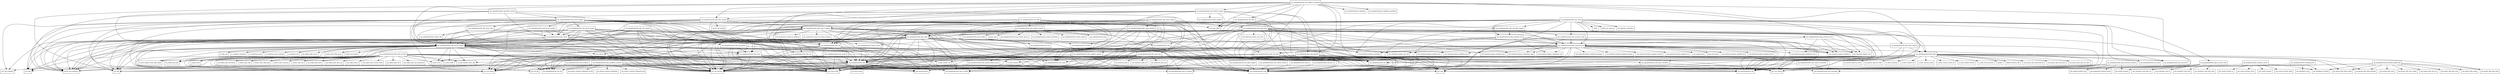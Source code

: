 digraph spring_web_5_1_1_RELEASE_package_dependencies {
  node [shape = box, fontsize=10.0];
  org_springframework_http -> java_lang;
  org_springframework_http -> java_lang_invoke;
  org_springframework_http -> java_nio_charset;
  org_springframework_http -> java_nio_file;
  org_springframework_http -> java_time;
  org_springframework_http -> java_time_format;
  org_springframework_http -> java_time_temporal;
  org_springframework_http -> java_util;
  org_springframework_http -> java_util_function;
  org_springframework_http -> java_util_stream;
  org_springframework_http -> org_reactivestreams;
  org_springframework_http -> org_springframework_core_io_buffer;
  org_springframework_http -> org_springframework_core_io_support;
  org_springframework_http -> org_springframework_core_log;
  org_springframework_http -> org_springframework_lang;
  org_springframework_http -> org_springframework_util;
  org_springframework_http -> reactor_core_publisher;
  org_springframework_http_client -> io_netty_bootstrap;
  org_springframework_http_client -> io_netty_buffer;
  org_springframework_http_client -> io_netty_channel;
  org_springframework_http_client -> io_netty_channel_nio;
  org_springframework_http_client -> io_netty_channel_socket;
  org_springframework_http_client -> io_netty_channel_socket_nio;
  org_springframework_http_client -> io_netty_handler_codec_http;
  org_springframework_http_client -> io_netty_handler_ssl;
  org_springframework_http_client -> io_netty_handler_timeout;
  org_springframework_http_client -> io_netty_util_concurrent;
  org_springframework_http_client -> java_lang;
  org_springframework_http_client -> java_lang_invoke;
  org_springframework_http_client -> java_util_function;
  org_springframework_http_client -> okhttp3;
  org_springframework_http_client -> okhttp3_internal_http;
  org_springframework_http_client -> org_apache_http_client_config;
  org_springframework_http_client -> org_apache_http_client_methods;
  org_springframework_http_client -> org_apache_http_client_protocol;
  org_springframework_http_client -> org_apache_http_concurrent;
  org_springframework_http_client -> org_apache_http_impl_client;
  org_springframework_http_client -> org_apache_http_impl_nio_client;
  org_springframework_http_client -> org_apache_http_nio_client;
  org_springframework_http_client -> org_apache_http_nio_entity;
  org_springframework_http_client -> org_reactivestreams;
  org_springframework_http_client -> org_springframework_core;
  org_springframework_http_client -> org_springframework_core_task;
  org_springframework_http_client -> org_springframework_http;
  org_springframework_http_client -> org_springframework_lang;
  org_springframework_http_client -> org_springframework_util;
  org_springframework_http_client -> org_springframework_util_concurrent;
  org_springframework_http_client_reactive -> io_netty_buffer;
  org_springframework_http_client_reactive -> io_netty_handler_codec_http;
  org_springframework_http_client_reactive -> io_netty_handler_codec_http_cookie;
  org_springframework_http_client_reactive -> java_lang_invoke;
  org_springframework_http_client_reactive -> java_nio_file;
  org_springframework_http_client_reactive -> java_util_function;
  org_springframework_http_client_reactive -> java_util_stream;
  org_springframework_http_client_reactive -> org_eclipse_jetty_client;
  org_springframework_http_client_reactive -> org_eclipse_jetty_client_api;
  org_springframework_http_client_reactive -> org_eclipse_jetty_http;
  org_springframework_http_client_reactive -> org_eclipse_jetty_io;
  org_springframework_http_client_reactive -> org_eclipse_jetty_reactive_client;
  org_springframework_http_client_reactive -> org_eclipse_jetty_util;
  org_springframework_http_client_reactive -> org_eclipse_jetty_util_component;
  org_springframework_http_client_reactive -> org_eclipse_jetty_util_thread;
  org_springframework_http_client_reactive -> org_reactivestreams;
  org_springframework_http_client_reactive -> org_springframework_core_io_buffer;
  org_springframework_http_client_reactive -> org_springframework_http;
  org_springframework_http_client_reactive -> org_springframework_lang;
  org_springframework_http_client_reactive -> reactor_core;
  org_springframework_http_client_reactive -> reactor_core_publisher;
  org_springframework_http_client_reactive -> reactor_netty;
  org_springframework_http_client_reactive -> reactor_netty_http;
  org_springframework_http_client_reactive -> reactor_netty_http_client;
  org_springframework_http_client_reactive -> reactor_netty_resources;
  org_springframework_http_client_reactive -> reactor_netty_tcp;
  org_springframework_http_client_support -> java_nio_charset;
  org_springframework_http_client_support -> org_springframework_http;
  org_springframework_http_client_support -> org_springframework_http_client;
  org_springframework_http_client_support -> org_springframework_lang;
  org_springframework_http_client_support -> org_springframework_util;
  org_springframework_http_codec -> java_lang_invoke;
  org_springframework_http_codec -> java_nio_charset;
  org_springframework_http_codec -> java_time;
  org_springframework_http_codec -> java_util;
  org_springframework_http_codec -> java_util_function;
  org_springframework_http_codec -> java_util_stream;
  org_springframework_http_codec -> org_reactivestreams;
  org_springframework_http_codec -> org_springframework_core;
  org_springframework_http_codec -> org_springframework_core_codec;
  org_springframework_http_codec -> org_springframework_core_io_buffer;
  org_springframework_http_codec -> org_springframework_core_io_support;
  org_springframework_http_codec -> org_springframework_core_log;
  org_springframework_http_codec -> org_springframework_http;
  org_springframework_http_codec -> org_springframework_http_server_reactive;
  org_springframework_http_codec -> org_springframework_lang;
  org_springframework_http_codec -> org_springframework_util;
  org_springframework_http_codec -> reactor_core_publisher;
  org_springframework_http_codec_json -> com_fasterxml_jackson_annotation;
  org_springframework_http_codec_json -> com_fasterxml_jackson_core;
  org_springframework_http_codec_json -> com_fasterxml_jackson_core_async;
  org_springframework_http_codec_json -> com_fasterxml_jackson_core_util;
  org_springframework_http_codec_json -> com_fasterxml_jackson_databind;
  org_springframework_http_codec_json -> com_fasterxml_jackson_databind_exc;
  org_springframework_http_codec_json -> com_fasterxml_jackson_databind_type;
  org_springframework_http_codec_json -> com_fasterxml_jackson_databind_util;
  org_springframework_http_codec_json -> com_fasterxml_jackson_dataformat_smile;
  org_springframework_http_codec_json -> java_lang_invoke;
  org_springframework_http_codec_json -> java_nio_charset;
  org_springframework_http_codec_json -> java_util_function;
  org_springframework_http_codec_json -> java_util_stream;
  org_springframework_http_codec_json -> org_reactivestreams;
  org_springframework_http_codec_json -> org_springframework_core;
  org_springframework_http_codec_json -> org_springframework_core_codec;
  org_springframework_http_codec_json -> org_springframework_core_io_buffer;
  org_springframework_http_codec_json -> org_springframework_core_log;
  org_springframework_http_codec_json -> org_springframework_http;
  org_springframework_http_codec_json -> org_springframework_http_codec;
  org_springframework_http_codec_json -> org_springframework_http_converter_json;
  org_springframework_http_codec_json -> org_springframework_http_server_reactive;
  org_springframework_http_codec_json -> org_springframework_lang;
  org_springframework_http_codec_json -> org_springframework_util;
  org_springframework_http_codec_json -> reactor_core_publisher;
  org_springframework_http_codec_multipart -> java_lang_invoke;
  org_springframework_http_codec_multipart -> java_nio_charset;
  org_springframework_http_codec_multipart -> java_nio_file;
  org_springframework_http_codec_multipart -> java_util;
  org_springframework_http_codec_multipart -> java_util_function;
  org_springframework_http_codec_multipart -> java_util_stream;
  org_springframework_http_codec_multipart -> org_reactivestreams;
  org_springframework_http_codec_multipart -> org_springframework_core;
  org_springframework_http_codec_multipart -> org_springframework_core_codec;
  org_springframework_http_codec_multipart -> org_springframework_core_io_buffer;
  org_springframework_http_codec_multipart -> org_springframework_core_log;
  org_springframework_http_codec_multipart -> org_springframework_http;
  org_springframework_http_codec_multipart -> org_springframework_http_client;
  org_springframework_http_codec_multipart -> org_springframework_http_codec;
  org_springframework_http_codec_multipart -> org_springframework_lang;
  org_springframework_http_codec_multipart -> org_springframework_util;
  org_springframework_http_codec_multipart -> org_synchronoss_cloud_nio_multipart;
  org_springframework_http_codec_multipart -> org_synchronoss_cloud_nio_stream_storage;
  org_springframework_http_codec_multipart -> reactor_core;
  org_springframework_http_codec_multipart -> reactor_core_publisher;
  org_springframework_http_codec_protobuf -> com_google_protobuf;
  org_springframework_http_codec_protobuf -> java_lang_invoke;
  org_springframework_http_codec_protobuf -> java_util_function;
  org_springframework_http_codec_protobuf -> java_util_stream;
  org_springframework_http_codec_protobuf -> org_reactivestreams;
  org_springframework_http_codec_protobuf -> org_springframework_core;
  org_springframework_http_codec_protobuf -> org_springframework_core_codec;
  org_springframework_http_codec_protobuf -> org_springframework_core_io_buffer;
  org_springframework_http_codec_protobuf -> org_springframework_http;
  org_springframework_http_codec_protobuf -> org_springframework_http_codec;
  org_springframework_http_codec_protobuf -> org_springframework_lang;
  org_springframework_http_codec_protobuf -> org_springframework_util;
  org_springframework_http_codec_protobuf -> reactor_core_publisher;
  org_springframework_http_codec_support -> java_lang_invoke;
  org_springframework_http_codec_support -> java_util_function;
  org_springframework_http_codec_support -> org_springframework_core;
  org_springframework_http_codec_support -> org_springframework_core_codec;
  org_springframework_http_codec_support -> org_springframework_http_codec;
  org_springframework_http_codec_support -> org_springframework_http_codec_json;
  org_springframework_http_codec_support -> org_springframework_http_codec_multipart;
  org_springframework_http_codec_support -> org_springframework_http_codec_protobuf;
  org_springframework_http_codec_support -> org_springframework_http_codec_xml;
  org_springframework_http_codec_support -> org_springframework_lang;
  org_springframework_http_codec_xml -> com_fasterxml_aalto;
  org_springframework_http_codec_xml -> com_fasterxml_aalto_evt;
  org_springframework_http_codec_xml -> com_fasterxml_aalto_stax;
  org_springframework_http_codec_xml -> java_lang_invoke;
  org_springframework_http_codec_xml -> java_nio_charset;
  org_springframework_http_codec_xml -> java_util_function;
  org_springframework_http_codec_xml -> org_reactivestreams;
  org_springframework_http_codec_xml -> org_springframework_core;
  org_springframework_http_codec_xml -> org_springframework_core_codec;
  org_springframework_http_codec_xml -> org_springframework_core_io_buffer;
  org_springframework_http_codec_xml -> org_springframework_core_log;
  org_springframework_http_codec_xml -> org_springframework_lang;
  org_springframework_http_codec_xml -> org_springframework_util;
  org_springframework_http_codec_xml -> reactor_core_publisher;
  org_springframework_http_converter -> java_lang_invoke;
  org_springframework_http_converter -> java_nio_charset;
  org_springframework_http_converter -> java_util;
  org_springframework_http_converter -> java_util_function;
  org_springframework_http_converter -> org_springframework_core_io_support;
  org_springframework_http_converter -> org_springframework_http;
  org_springframework_http_converter -> org_springframework_lang;
  org_springframework_http_converter -> org_springframework_util;
  org_springframework_http_converter_cbor -> com_fasterxml_jackson_core;
  org_springframework_http_converter_cbor -> com_fasterxml_jackson_databind;
  org_springframework_http_converter_cbor -> com_fasterxml_jackson_dataformat_cbor;
  org_springframework_http_converter_cbor -> org_springframework_http_converter_json;
  org_springframework_http_converter_cbor -> org_springframework_lang;
  org_springframework_http_converter_feed -> com_rometools_rome_feed;
  org_springframework_http_converter_feed -> com_rometools_rome_feed_atom;
  org_springframework_http_converter_feed -> com_rometools_rome_feed_rss;
  org_springframework_http_converter_feed -> com_rometools_rome_io;
  org_springframework_http_converter_feed -> java_nio_charset;
  org_springframework_http_converter_feed -> org_springframework_lang;
  org_springframework_http_converter_json -> com_fasterxml_jackson_annotation;
  org_springframework_http_converter_json -> com_fasterxml_jackson_core;
  org_springframework_http_converter_json -> com_fasterxml_jackson_core_util;
  org_springframework_http_converter_json -> com_fasterxml_jackson_databind;
  org_springframework_http_converter_json -> com_fasterxml_jackson_databind_cfg;
  org_springframework_http_converter_json -> com_fasterxml_jackson_databind_deser;
  org_springframework_http_converter_json -> com_fasterxml_jackson_databind_exc;
  org_springframework_http_converter_json -> com_fasterxml_jackson_databind_introspect;
  org_springframework_http_converter_json -> com_fasterxml_jackson_databind_jsontype;
  org_springframework_http_converter_json -> com_fasterxml_jackson_databind_module;
  org_springframework_http_converter_json -> com_fasterxml_jackson_databind_ser;
  org_springframework_http_converter_json -> com_fasterxml_jackson_databind_type;
  org_springframework_http_converter_json -> com_fasterxml_jackson_databind_util;
  org_springframework_http_converter_json -> com_fasterxml_jackson_dataformat_cbor;
  org_springframework_http_converter_json -> com_fasterxml_jackson_dataformat_smile;
  org_springframework_http_converter_json -> com_fasterxml_jackson_dataformat_xml;
  org_springframework_http_converter_json -> com_google_gson;
  org_springframework_http_converter_json -> java_lang_invoke;
  org_springframework_http_converter_json -> java_nio_charset;
  org_springframework_http_converter_json -> java_util_function;
  org_springframework_http_converter_json -> javax_json_bind;
  org_springframework_http_converter_json -> org_springframework_core;
  org_springframework_http_converter_json -> org_springframework_http;
  org_springframework_http_converter_json -> org_springframework_http_converter;
  org_springframework_http_converter_json -> org_springframework_lang;
  org_springframework_http_converter_json -> org_springframework_util;
  org_springframework_http_converter_protobuf -> com_google_protobuf;
  org_springframework_http_converter_protobuf -> com_google_protobuf_util;
  org_springframework_http_converter_protobuf -> com_googlecode_protobuf_format;
  org_springframework_http_converter_protobuf -> java_nio_charset;
  org_springframework_http_converter_protobuf -> org_springframework_lang;
  org_springframework_http_converter_protobuf -> org_springframework_util;
  org_springframework_http_converter_smile -> com_fasterxml_jackson_core;
  org_springframework_http_converter_smile -> com_fasterxml_jackson_databind;
  org_springframework_http_converter_smile -> com_fasterxml_jackson_dataformat_smile;
  org_springframework_http_converter_smile -> org_springframework_http_converter_json;
  org_springframework_http_converter_smile -> org_springframework_lang;
  org_springframework_http_converter_support -> org_springframework_http_converter_json;
  org_springframework_http_converter_support -> org_springframework_http_converter_smile;
  org_springframework_http_converter_support -> org_springframework_http_converter_xml;
  org_springframework_http_converter_support -> org_springframework_lang;
  org_springframework_http_converter_xml -> com_fasterxml_jackson_databind;
  org_springframework_http_converter_xml -> com_fasterxml_jackson_dataformat_xml;
  org_springframework_http_converter_xml -> java_lang_invoke;
  org_springframework_http_converter_xml -> org_springframework_http_converter;
  org_springframework_http_converter_xml -> org_springframework_http_converter_json;
  org_springframework_http_converter_xml -> org_springframework_lang;
  org_springframework_http_converter_xml -> org_springframework_util;
  org_springframework_http_server -> java_lang_invoke;
  org_springframework_http_server -> java_nio_charset;
  org_springframework_http_server -> java_util_function;
  org_springframework_http_server -> java_util_stream;
  org_springframework_http_server -> org_springframework_http;
  org_springframework_http_server -> org_springframework_lang;
  org_springframework_http_server_reactive -> io_netty_buffer;
  org_springframework_http_server_reactive -> io_netty_channel;
  org_springframework_http_server_reactive -> io_netty_handler_codec_http;
  org_springframework_http_server_reactive -> io_netty_handler_codec_http_cookie;
  org_springframework_http_server_reactive -> io_netty_handler_ssl;
  org_springframework_http_server_reactive -> io_netty_util;
  org_springframework_http_server_reactive -> io_undertow_connector;
  org_springframework_http_server_reactive -> io_undertow_server;
  org_springframework_http_server_reactive -> io_undertow_server_handlers;
  org_springframework_http_server_reactive -> io_undertow_util;
  org_springframework_http_server_reactive -> java_lang_invoke;
  org_springframework_http_server_reactive -> java_nio_file;
  org_springframework_http_server_reactive -> java_time;
  org_springframework_http_server_reactive -> java_util;
  org_springframework_http_server_reactive -> java_util_function;
  org_springframework_http_server_reactive -> java_util_stream;
  org_springframework_http_server_reactive -> javax_servlet;
  org_springframework_http_server_reactive -> org_eclipse_jetty_http;
  org_springframework_http_server_reactive -> org_eclipse_jetty_server;
  org_springframework_http_server_reactive -> org_reactivestreams;
  org_springframework_http_server_reactive -> org_springframework_core_io_buffer;
  org_springframework_http_server_reactive -> org_springframework_core_log;
  org_springframework_http_server_reactive -> org_springframework_http;
  org_springframework_http_server_reactive -> org_springframework_http_server;
  org_springframework_http_server_reactive -> org_springframework_lang;
  org_springframework_http_server_reactive -> reactor_core;
  org_springframework_http_server_reactive -> reactor_core_publisher;
  org_springframework_http_server_reactive -> reactor_netty;
  org_springframework_http_server_reactive -> reactor_netty_http_server;
  org_springframework_http_server_reactive -> reactor_util_context;
  org_springframework_remoting_caucho -> com_caucho_hessian;
  org_springframework_remoting_caucho -> com_caucho_hessian_client;
  org_springframework_remoting_caucho -> com_caucho_hessian_io;
  org_springframework_remoting_caucho -> com_caucho_hessian_server;
  org_springframework_remoting_caucho -> org_aopalliance_intercept;
  org_springframework_remoting_caucho -> org_springframework_lang;
  org_springframework_remoting_httpinvoker -> java_lang;
  org_springframework_remoting_httpinvoker -> org_aopalliance_intercept;
  org_springframework_remoting_httpinvoker -> org_apache_http_client_config;
  org_springframework_remoting_httpinvoker -> org_apache_http_client_methods;
  org_springframework_remoting_httpinvoker -> org_apache_http_config;
  org_springframework_remoting_httpinvoker -> org_apache_http_conn;
  org_springframework_remoting_httpinvoker -> org_apache_http_conn_socket;
  org_springframework_remoting_httpinvoker -> org_apache_http_conn_ssl;
  org_springframework_remoting_httpinvoker -> org_apache_http_impl_client;
  org_springframework_remoting_httpinvoker -> org_apache_http_impl_conn;
  org_springframework_remoting_httpinvoker -> org_springframework_lang;
  org_springframework_remoting_jaxws -> org_aopalliance_aop;
  org_springframework_remoting_jaxws -> org_aopalliance_intercept;
  org_springframework_remoting_jaxws -> org_springframework_lang;
  org_springframework_web -> java_lang;
  org_springframework_web -> org_springframework_lang;
  org_springframework_web_accept -> java_lang;
  org_springframework_web_accept -> java_lang_invoke;
  org_springframework_web_accept -> java_util;
  org_springframework_web_accept -> java_util_function;
  org_springframework_web_accept -> org_springframework_http;
  org_springframework_web_accept -> org_springframework_lang;
  org_springframework_web_bind -> java_lang_invoke;
  org_springframework_web_bind -> java_lang_reflect;
  org_springframework_web_bind -> java_util_function;
  org_springframework_web_bind -> org_springframework_lang;
  org_springframework_web_bind_annotation -> org_springframework_core_annotation;
  org_springframework_web_bind_annotation -> org_springframework_lang;
  org_springframework_web_bind_support -> java_lang;
  org_springframework_web_bind_support -> java_lang_invoke;
  org_springframework_web_bind_support -> java_lang_reflect;
  org_springframework_web_bind_support -> java_util_function;
  org_springframework_web_bind_support -> java_util_stream;
  org_springframework_web_bind_support -> org_springframework_http_codec_multipart;
  org_springframework_web_bind_support -> org_springframework_http_server_reactive;
  org_springframework_web_bind_support -> org_springframework_lang;
  org_springframework_web_bind_support -> org_springframework_web_server;
  org_springframework_web_bind_support -> reactor_core_publisher;
  org_springframework_web_bind_support -> reactor_util_function;
  org_springframework_web_client -> java_lang;
  org_springframework_web_client -> java_lang_invoke;
  org_springframework_web_client -> java_nio_charset;
  org_springframework_web_client -> java_util_function;
  org_springframework_web_client -> java_util_stream;
  org_springframework_web_client -> kotlin;
  org_springframework_web_client -> kotlin_jvm_internal;
  org_springframework_web_client -> org_jetbrains_annotations;
  org_springframework_web_client -> org_springframework_core;
  org_springframework_web_client -> org_springframework_core_task;
  org_springframework_web_client -> org_springframework_http;
  org_springframework_web_client -> org_springframework_http_client;
  org_springframework_web_client -> org_springframework_http_client_support;
  org_springframework_web_client -> org_springframework_http_converter;
  org_springframework_web_client -> org_springframework_http_converter_cbor;
  org_springframework_web_client -> org_springframework_http_converter_feed;
  org_springframework_web_client -> org_springframework_http_converter_json;
  org_springframework_web_client -> org_springframework_http_converter_smile;
  org_springframework_web_client -> org_springframework_http_converter_support;
  org_springframework_web_client -> org_springframework_http_converter_xml;
  org_springframework_web_client -> org_springframework_lang;
  org_springframework_web_client -> org_springframework_util_concurrent;
  org_springframework_web_client -> org_springframework_web_util;
  org_springframework_web_client_support -> org_springframework_lang;
  org_springframework_web_context -> org_springframework_beans_factory;
  org_springframework_web_context -> org_springframework_context;
  org_springframework_web_context -> org_springframework_core_env;
  org_springframework_web_context -> org_springframework_lang;
  org_springframework_web_context -> org_springframework_web;
  org_springframework_web_context_annotation -> org_springframework_core_annotation;
  org_springframework_web_context_annotation -> org_springframework_lang;
  org_springframework_web_context_request -> org_springframework_lang;
  org_springframework_web_context_request_async -> java_lang;
  org_springframework_web_context_request_async -> java_lang_invoke;
  org_springframework_web_context_request_async -> java_util_function;
  org_springframework_web_context_request_async -> org_springframework_lang;
  org_springframework_web_context_support -> groovy_lang;
  org_springframework_web_context_support -> org_springframework_beans_factory_groovy;
  org_springframework_web_context_support -> org_springframework_context_annotation;
  org_springframework_web_context_support -> org_springframework_context_support;
  org_springframework_web_context_support -> org_springframework_core_env;
  org_springframework_web_context_support -> org_springframework_jndi;
  org_springframework_web_context_support -> org_springframework_lang;
  org_springframework_web_context_support -> org_springframework_web_context;
  org_springframework_web_cors -> java_lang_invoke;
  org_springframework_web_cors -> java_nio_charset;
  org_springframework_web_cors -> java_util_function;
  org_springframework_web_cors -> java_util_stream;
  org_springframework_web_cors -> org_springframework_http;
  org_springframework_web_cors -> org_springframework_lang;
  org_springframework_web_cors_reactive -> java_lang_invoke;
  org_springframework_web_cors_reactive -> java_util;
  org_springframework_web_cors_reactive -> java_util_function;
  org_springframework_web_cors_reactive -> java_util_stream;
  org_springframework_web_cors_reactive -> org_springframework_http_server;
  org_springframework_web_cors_reactive -> org_springframework_http_server_reactive;
  org_springframework_web_cors_reactive -> org_springframework_lang;
  org_springframework_web_cors_reactive -> org_springframework_web_cors;
  org_springframework_web_cors_reactive -> org_springframework_web_server;
  org_springframework_web_cors_reactive -> org_springframework_web_util;
  org_springframework_web_cors_reactive -> org_springframework_web_util_pattern;
  org_springframework_web_cors_reactive -> reactor_core_publisher;
  org_springframework_web_filter -> org_springframework_context;
  org_springframework_web_filter -> org_springframework_core_env;
  org_springframework_web_filter -> org_springframework_http;
  org_springframework_web_filter -> org_springframework_http_converter_support;
  org_springframework_web_filter -> org_springframework_lang;
  org_springframework_web_filter -> org_springframework_web_context_request_async;
  org_springframework_web_filter -> org_springframework_web_context_support;
  org_springframework_web_filter -> org_springframework_web_cors;
  org_springframework_web_filter -> org_springframework_web_util;
  org_springframework_web_filter_reactive -> java_lang_invoke;
  org_springframework_web_filter_reactive -> java_util_function;
  org_springframework_web_filter_reactive -> org_springframework_http_server_reactive;
  org_springframework_web_filter_reactive -> org_springframework_lang;
  org_springframework_web_filter_reactive -> org_springframework_web_server;
  org_springframework_web_filter_reactive -> org_springframework_web_server_adapter;
  org_springframework_web_filter_reactive -> reactor_core_publisher;
  org_springframework_web_jsf -> org_springframework_lang;
  org_springframework_web_jsf_el -> org_springframework_lang;
  org_springframework_web_method -> java_lang;
  org_springframework_web_method -> java_lang_invoke;
  org_springframework_web_method -> java_util_function;
  org_springframework_web_method -> java_util_stream;
  org_springframework_web_method -> org_springframework_core;
  org_springframework_web_method -> org_springframework_core_annotation;
  org_springframework_web_method -> org_springframework_lang;
  org_springframework_web_method -> org_springframework_web_bind_annotation;
  org_springframework_web_method_annotation -> java_lang_invoke;
  org_springframework_web_method_annotation -> java_lang_reflect;
  org_springframework_web_method_annotation -> java_util;
  org_springframework_web_method_annotation -> java_util_function;
  org_springframework_web_method_annotation -> org_springframework_core;
  org_springframework_web_method_annotation -> org_springframework_core_annotation;
  org_springframework_web_method_annotation -> org_springframework_lang;
  org_springframework_web_method_annotation -> org_springframework_util;
  org_springframework_web_method_annotation -> org_springframework_validation;
  org_springframework_web_method_annotation -> org_springframework_validation_annotation;
  org_springframework_web_method_annotation -> org_springframework_web_bind;
  org_springframework_web_method_annotation -> org_springframework_web_bind_annotation;
  org_springframework_web_method_annotation -> org_springframework_web_bind_support;
  org_springframework_web_method_annotation -> org_springframework_web_method;
  org_springframework_web_method_annotation -> org_springframework_web_method_support;
  org_springframework_web_method_annotation -> org_springframework_web_multipart_support;
  org_springframework_web_method_annotation -> org_springframework_web_util;
  org_springframework_web_method_support -> java_lang_invoke;
  org_springframework_web_method_support -> java_lang_reflect;
  org_springframework_web_method_support -> java_util_function;
  org_springframework_web_method_support -> java_util_stream;
  org_springframework_web_method_support -> org_springframework_core;
  org_springframework_web_method_support -> org_springframework_format_support;
  org_springframework_web_method_support -> org_springframework_lang;
  org_springframework_web_method_support -> org_springframework_web_bind_support;
  org_springframework_web_method_support -> org_springframework_web_method;
  org_springframework_web_method_support -> org_springframework_web_util;
  org_springframework_web_multipart -> java_nio_file;
  org_springframework_web_multipart -> org_springframework_lang;
  org_springframework_web_multipart_commons -> java_lang_invoke;
  org_springframework_web_multipart_commons -> java_nio_file;
  org_springframework_web_multipart_commons -> java_util_function;
  org_springframework_web_multipart_commons -> org_apache_commons_fileupload;
  org_springframework_web_multipart_commons -> org_apache_commons_fileupload_disk;
  org_springframework_web_multipart_commons -> org_apache_commons_fileupload_servlet;
  org_springframework_web_multipart_commons -> org_springframework_core_log;
  org_springframework_web_multipart_commons -> org_springframework_lang;
  org_springframework_web_multipart_commons -> org_springframework_util;
  org_springframework_web_multipart_support -> java_nio_file;
  org_springframework_web_multipart_support -> org_springframework_core;
  org_springframework_web_multipart_support -> org_springframework_http;
  org_springframework_web_multipart_support -> org_springframework_lang;
  org_springframework_web_server -> java_lang_invoke;
  org_springframework_web_server -> java_time;
  org_springframework_web_server -> java_util_function;
  org_springframework_web_server -> org_springframework_core;
  org_springframework_web_server -> org_springframework_http_server_reactive;
  org_springframework_web_server -> org_springframework_lang;
  org_springframework_web_server -> reactor_core_publisher;
  org_springframework_web_server_adapter -> java_lang_invoke;
  org_springframework_web_server_adapter -> java_time;
  org_springframework_web_server_adapter -> java_time_temporal;
  org_springframework_web_server_adapter -> java_util;
  org_springframework_web_server_adapter -> java_util_function;
  org_springframework_web_server_adapter -> java_util_stream;
  org_springframework_web_server_adapter -> org_springframework_beans_factory;
  org_springframework_web_server_adapter -> org_springframework_core;
  org_springframework_web_server_adapter -> org_springframework_core_codec;
  org_springframework_web_server_adapter -> org_springframework_core_log;
  org_springframework_web_server_adapter -> org_springframework_http;
  org_springframework_web_server_adapter -> org_springframework_http_codec;
  org_springframework_web_server_adapter -> org_springframework_http_codec_multipart;
  org_springframework_web_server_adapter -> org_springframework_http_server;
  org_springframework_web_server_adapter -> org_springframework_http_server_reactive;
  org_springframework_web_server_adapter -> org_springframework_lang;
  org_springframework_web_server_adapter -> org_springframework_web;
  org_springframework_web_server_adapter -> org_springframework_web_server;
  org_springframework_web_server_adapter -> org_springframework_web_server_handler;
  org_springframework_web_server_adapter -> org_springframework_web_server_i18n;
  org_springframework_web_server_adapter -> org_springframework_web_server_session;
  org_springframework_web_server_adapter -> org_springframework_web_util;
  org_springframework_web_server_adapter -> reactor_core_publisher;
  org_springframework_web_server_handler -> java_lang_invoke;
  org_springframework_web_server_handler -> java_util_function;
  org_springframework_web_server_handler -> org_springframework_http_server_reactive;
  org_springframework_web_server_handler -> org_springframework_lang;
  org_springframework_web_server_handler -> org_springframework_web_server;
  org_springframework_web_server_handler -> reactor_core_publisher;
  org_springframework_web_server_i18n -> org_springframework_context_i18n;
  org_springframework_web_server_i18n -> org_springframework_http_server_reactive;
  org_springframework_web_server_i18n -> org_springframework_lang;
  org_springframework_web_server_i18n -> org_springframework_web_server;
  org_springframework_web_server_session -> java_lang_invoke;
  org_springframework_web_server_session -> java_time;
  org_springframework_web_server_session -> java_time_temporal;
  org_springframework_web_server_session -> java_util_function;
  org_springframework_web_server_session -> java_util_stream;
  org_springframework_web_server_session -> org_reactivestreams;
  org_springframework_web_server_session -> org_springframework_http;
  org_springframework_web_server_session -> org_springframework_http_server;
  org_springframework_web_server_session -> org_springframework_http_server_reactive;
  org_springframework_web_server_session -> org_springframework_lang;
  org_springframework_web_server_session -> org_springframework_util;
  org_springframework_web_server_session -> org_springframework_web_server;
  org_springframework_web_server_session -> reactor_core_publisher;
  org_springframework_web_util -> java_lang_invoke;
  org_springframework_web_util -> java_nio_charset;
  org_springframework_web_util -> java_util_function;
  org_springframework_web_util -> java_util_stream;
  org_springframework_web_util -> javax_servlet;
  org_springframework_web_util -> org_springframework_http;
  org_springframework_web_util -> org_springframework_lang;
  org_springframework_web_util -> org_springframework_util;
  org_springframework_web_util_pattern -> java_lang_invoke;
  org_springframework_web_util_pattern -> java_util_function;
  org_springframework_web_util_pattern -> org_springframework_http_server;
  org_springframework_web_util_pattern -> org_springframework_lang;
}

